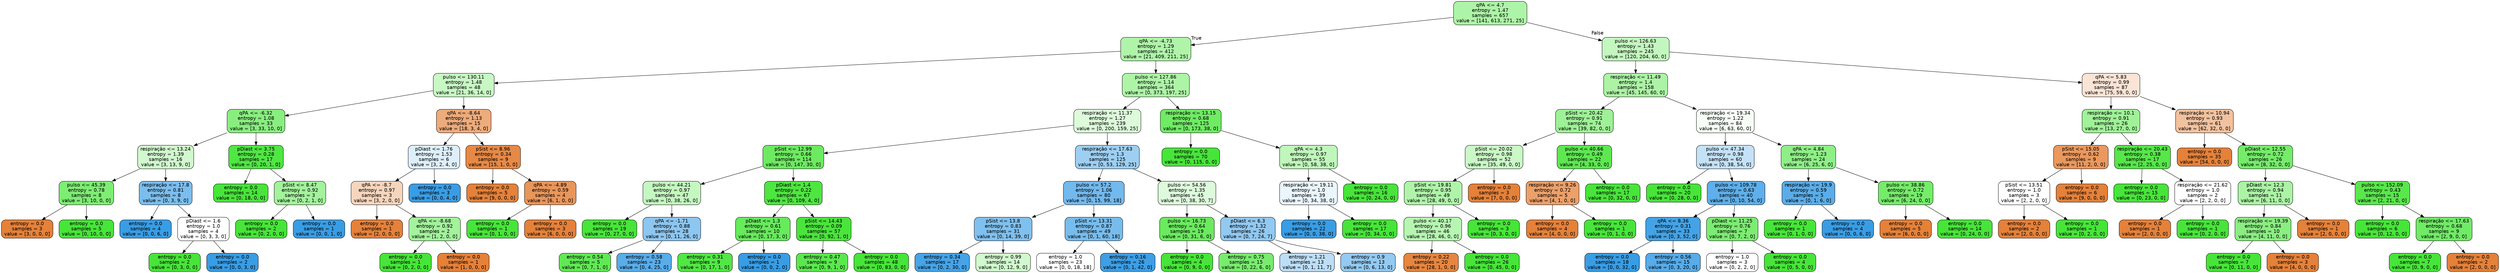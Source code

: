 digraph Tree {
node [shape=box, style="filled, rounded", color="black", fontname="helvetica"] ;
edge [fontname="helvetica"] ;
0 [label="qPA <= 4.7\nentropy = 1.47\nsamples = 657\nvalue = [141, 613, 271, 25]", fillcolor="#aef4a8"] ;
1 [label="qPA <= -4.73\nentropy = 1.29\nsamples = 412\nvalue = [21, 409, 211, 25]", fillcolor="#aff4a9"] ;
0 -> 1 [labeldistance=2.5, labelangle=45, headlabel="True"] ;
2 [label="pulso <= 130.11\nentropy = 1.48\nsamples = 48\nvalue = [21, 36, 14, 0]", fillcolor="#c8f7c4"] ;
1 -> 2 ;
3 [label="qPA <= -6.32\nentropy = 1.08\nsamples = 33\nvalue = [3, 33, 10, 0]", fillcolor="#89ee80"] ;
2 -> 3 ;
4 [label="respiração <= 13.24\nentropy = 1.39\nsamples = 16\nvalue = [3, 13, 9, 0]", fillcolor="#d1f8ce"] ;
3 -> 4 ;
5 [label="pulso <= 45.39\nentropy = 0.78\nsamples = 8\nvalue = [3, 10, 0, 0]", fillcolor="#7eed74"] ;
4 -> 5 ;
6 [label="entropy = 0.0\nsamples = 3\nvalue = [3, 0, 0, 0]", fillcolor="#e58139"] ;
5 -> 6 ;
7 [label="entropy = 0.0\nsamples = 5\nvalue = [0, 10, 0, 0]", fillcolor="#47e539"] ;
5 -> 7 ;
8 [label="respiração <= 17.8\nentropy = 0.81\nsamples = 8\nvalue = [0, 3, 9, 0]", fillcolor="#7bbeee"] ;
4 -> 8 ;
9 [label="entropy = 0.0\nsamples = 4\nvalue = [0, 0, 6, 0]", fillcolor="#399de5"] ;
8 -> 9 ;
10 [label="pDiast <= 1.6\nentropy = 1.0\nsamples = 4\nvalue = [0, 3, 3, 0]", fillcolor="#ffffff"] ;
8 -> 10 ;
11 [label="entropy = 0.0\nsamples = 2\nvalue = [0, 3, 0, 0]", fillcolor="#47e539"] ;
10 -> 11 ;
12 [label="entropy = 0.0\nsamples = 2\nvalue = [0, 0, 3, 0]", fillcolor="#399de5"] ;
10 -> 12 ;
13 [label="pDiast <= 3.75\nentropy = 0.28\nsamples = 17\nvalue = [0, 20, 1, 0]", fillcolor="#50e643"] ;
3 -> 13 ;
14 [label="entropy = 0.0\nsamples = 14\nvalue = [0, 18, 0, 0]", fillcolor="#47e539"] ;
13 -> 14 ;
15 [label="pSist <= 8.47\nentropy = 0.92\nsamples = 3\nvalue = [0, 2, 1, 0]", fillcolor="#a3f29c"] ;
13 -> 15 ;
16 [label="entropy = 0.0\nsamples = 2\nvalue = [0, 2, 0, 0]", fillcolor="#47e539"] ;
15 -> 16 ;
17 [label="entropy = 0.0\nsamples = 1\nvalue = [0, 0, 1, 0]", fillcolor="#399de5"] ;
15 -> 17 ;
18 [label="qPA <= -8.64\nentropy = 1.13\nsamples = 15\nvalue = [18, 3, 4, 0]", fillcolor="#eeab7b"] ;
2 -> 18 ;
19 [label="pDiast <= 1.76\nentropy = 1.53\nsamples = 6\nvalue = [3, 2, 4, 0]", fillcolor="#deeffb"] ;
18 -> 19 ;
20 [label="qPA <= -8.7\nentropy = 0.97\nsamples = 3\nvalue = [3, 2, 0, 0]", fillcolor="#f6d5bd"] ;
19 -> 20 ;
21 [label="entropy = 0.0\nsamples = 1\nvalue = [2, 0, 0, 0]", fillcolor="#e58139"] ;
20 -> 21 ;
22 [label="qPA <= -8.68\nentropy = 0.92\nsamples = 2\nvalue = [1, 2, 0, 0]", fillcolor="#a3f29c"] ;
20 -> 22 ;
23 [label="entropy = 0.0\nsamples = 1\nvalue = [0, 2, 0, 0]", fillcolor="#47e539"] ;
22 -> 23 ;
24 [label="entropy = 0.0\nsamples = 1\nvalue = [1, 0, 0, 0]", fillcolor="#e58139"] ;
22 -> 24 ;
25 [label="entropy = 0.0\nsamples = 3\nvalue = [0, 0, 4, 0]", fillcolor="#399de5"] ;
19 -> 25 ;
26 [label="pSist <= 8.96\nentropy = 0.34\nsamples = 9\nvalue = [15, 1, 0, 0]", fillcolor="#e78946"] ;
18 -> 26 ;
27 [label="entropy = 0.0\nsamples = 5\nvalue = [9, 0, 0, 0]", fillcolor="#e58139"] ;
26 -> 27 ;
28 [label="qPA <= -4.89\nentropy = 0.59\nsamples = 4\nvalue = [6, 1, 0, 0]", fillcolor="#e9965a"] ;
26 -> 28 ;
29 [label="entropy = 0.0\nsamples = 1\nvalue = [0, 1, 0, 0]", fillcolor="#47e539"] ;
28 -> 29 ;
30 [label="entropy = 0.0\nsamples = 3\nvalue = [6, 0, 0, 0]", fillcolor="#e58139"] ;
28 -> 30 ;
31 [label="pulso <= 127.86\nentropy = 1.14\nsamples = 364\nvalue = [0, 373, 197, 25]", fillcolor="#aef4a7"] ;
1 -> 31 ;
32 [label="respiração <= 11.37\nentropy = 1.27\nsamples = 239\nvalue = [0, 200, 159, 25]", fillcolor="#ddfadb"] ;
31 -> 32 ;
33 [label="pSist <= 12.99\nentropy = 0.66\nsamples = 114\nvalue = [0, 147, 30, 0]", fillcolor="#6dea61"] ;
32 -> 33 ;
34 [label="pulso <= 44.21\nentropy = 0.97\nsamples = 47\nvalue = [0, 38, 26, 0]", fillcolor="#c5f7c0"] ;
33 -> 34 ;
35 [label="entropy = 0.0\nsamples = 19\nvalue = [0, 27, 0, 0]", fillcolor="#47e539"] ;
34 -> 35 ;
36 [label="qPA <= -1.71\nentropy = 0.88\nsamples = 28\nvalue = [0, 11, 26, 0]", fillcolor="#8dc6f0"] ;
34 -> 36 ;
37 [label="entropy = 0.54\nsamples = 5\nvalue = [0, 7, 1, 0]", fillcolor="#61e955"] ;
36 -> 37 ;
38 [label="entropy = 0.58\nsamples = 23\nvalue = [0, 4, 25, 0]", fillcolor="#59ade9"] ;
36 -> 38 ;
39 [label="pDiast <= 1.4\nentropy = 0.22\nsamples = 67\nvalue = [0, 109, 4, 0]", fillcolor="#4ee640"] ;
33 -> 39 ;
40 [label="pDiast <= 1.3\nentropy = 0.61\nsamples = 10\nvalue = [0, 17, 3, 0]", fillcolor="#67ea5c"] ;
39 -> 40 ;
41 [label="entropy = 0.31\nsamples = 9\nvalue = [0, 17, 1, 0]", fillcolor="#52e745"] ;
40 -> 41 ;
42 [label="entropy = 0.0\nsamples = 1\nvalue = [0, 0, 2, 0]", fillcolor="#399de5"] ;
40 -> 42 ;
43 [label="pSist <= 14.43\nentropy = 0.09\nsamples = 57\nvalue = [0, 92, 1, 0]", fillcolor="#49e53b"] ;
39 -> 43 ;
44 [label="entropy = 0.47\nsamples = 9\nvalue = [0, 9, 1, 0]", fillcolor="#5be84f"] ;
43 -> 44 ;
45 [label="entropy = 0.0\nsamples = 48\nvalue = [0, 83, 0, 0]", fillcolor="#47e539"] ;
43 -> 45 ;
46 [label="respiração <= 17.63\nentropy = 1.3\nsamples = 125\nvalue = [0, 53, 129, 25]", fillcolor="#9dcff2"] ;
32 -> 46 ;
47 [label="pulso <= 57.2\nentropy = 1.06\nsamples = 80\nvalue = [0, 15, 99, 18]", fillcolor="#72b9ed"] ;
46 -> 47 ;
48 [label="pSist <= 13.8\nentropy = 0.83\nsamples = 31\nvalue = [0, 14, 39, 0]", fillcolor="#80c0ee"] ;
47 -> 48 ;
49 [label="entropy = 0.34\nsamples = 17\nvalue = [0, 2, 30, 0]", fillcolor="#46a4e7"] ;
48 -> 49 ;
50 [label="entropy = 0.99\nsamples = 14\nvalue = [0, 12, 9, 0]", fillcolor="#d1f8ce"] ;
48 -> 50 ;
51 [label="pSist <= 13.31\nentropy = 0.87\nsamples = 49\nvalue = [0, 1, 60, 18]", fillcolor="#77bced"] ;
47 -> 51 ;
52 [label="entropy = 1.0\nsamples = 23\nvalue = [0, 0, 18, 18]", fillcolor="#ffffff"] ;
51 -> 52 ;
53 [label="entropy = 0.16\nsamples = 26\nvalue = [0, 1, 42, 0]", fillcolor="#3e9fe6"] ;
51 -> 53 ;
54 [label="pulso <= 54.56\nentropy = 1.35\nsamples = 45\nvalue = [0, 38, 30, 7]", fillcolor="#defadc"] ;
46 -> 54 ;
55 [label="pulso <= 16.73\nentropy = 0.64\nsamples = 19\nvalue = [0, 31, 6, 0]", fillcolor="#6bea5f"] ;
54 -> 55 ;
56 [label="entropy = 0.0\nsamples = 4\nvalue = [0, 9, 0, 0]", fillcolor="#47e539"] ;
55 -> 56 ;
57 [label="entropy = 0.75\nsamples = 15\nvalue = [0, 22, 6, 0]", fillcolor="#79ec6f"] ;
55 -> 57 ;
58 [label="pDiast <= 6.3\nentropy = 1.32\nsamples = 26\nvalue = [0, 7, 24, 7]", fillcolor="#92c9f1"] ;
54 -> 58 ;
59 [label="entropy = 1.21\nsamples = 13\nvalue = [0, 1, 11, 7]", fillcolor="#bddef6"] ;
58 -> 59 ;
60 [label="entropy = 0.9\nsamples = 13\nvalue = [0, 6, 13, 0]", fillcolor="#94caf1"] ;
58 -> 60 ;
61 [label="respiração <= 13.15\nentropy = 0.68\nsamples = 125\nvalue = [0, 173, 38, 0]", fillcolor="#6feb64"] ;
31 -> 61 ;
62 [label="entropy = 0.0\nsamples = 70\nvalue = [0, 115, 0, 0]", fillcolor="#47e539"] ;
61 -> 62 ;
63 [label="qPA <= 4.3\nentropy = 0.97\nsamples = 55\nvalue = [0, 58, 38, 0]", fillcolor="#c0f6bb"] ;
61 -> 63 ;
64 [label="respiração <= 19.11\nentropy = 1.0\nsamples = 39\nvalue = [0, 34, 38, 0]", fillcolor="#eaf5fc"] ;
63 -> 64 ;
65 [label="entropy = 0.0\nsamples = 22\nvalue = [0, 0, 38, 0]", fillcolor="#399de5"] ;
64 -> 65 ;
66 [label="entropy = 0.0\nsamples = 17\nvalue = [0, 34, 0, 0]", fillcolor="#47e539"] ;
64 -> 66 ;
67 [label="entropy = 0.0\nsamples = 16\nvalue = [0, 24, 0, 0]", fillcolor="#47e539"] ;
63 -> 67 ;
68 [label="pulso <= 126.63\nentropy = 1.43\nsamples = 245\nvalue = [120, 204, 60, 0]", fillcolor="#c4f7c0"] ;
0 -> 68 [labeldistance=2.5, labelangle=-45, headlabel="False"] ;
69 [label="respiração <= 11.49\nentropy = 1.4\nsamples = 158\nvalue = [45, 145, 60, 0]", fillcolor="#adf3a6"] ;
68 -> 69 ;
70 [label="pSist <= 20.42\nentropy = 0.91\nsamples = 74\nvalue = [39, 82, 0, 0]", fillcolor="#9ff197"] ;
69 -> 70 ;
71 [label="pSist <= 20.02\nentropy = 0.98\nsamples = 52\nvalue = [35, 49, 0, 0]", fillcolor="#caf8c6"] ;
70 -> 71 ;
72 [label="pSist <= 19.81\nentropy = 0.95\nsamples = 49\nvalue = [28, 49, 0, 0]", fillcolor="#b0f4aa"] ;
71 -> 72 ;
73 [label="pulso <= 40.17\nentropy = 0.96\nsamples = 46\nvalue = [28, 46, 0, 0]", fillcolor="#b7f5b2"] ;
72 -> 73 ;
74 [label="entropy = 0.22\nsamples = 20\nvalue = [28, 1, 0, 0]", fillcolor="#e68640"] ;
73 -> 74 ;
75 [label="entropy = 0.0\nsamples = 26\nvalue = [0, 45, 0, 0]", fillcolor="#47e539"] ;
73 -> 75 ;
76 [label="entropy = 0.0\nsamples = 3\nvalue = [0, 3, 0, 0]", fillcolor="#47e539"] ;
72 -> 76 ;
77 [label="entropy = 0.0\nsamples = 3\nvalue = [7, 0, 0, 0]", fillcolor="#e58139"] ;
71 -> 77 ;
78 [label="pulso <= 40.66\nentropy = 0.49\nsamples = 22\nvalue = [4, 33, 0, 0]", fillcolor="#5de851"] ;
70 -> 78 ;
79 [label="respiração <= 9.26\nentropy = 0.72\nsamples = 5\nvalue = [4, 1, 0, 0]", fillcolor="#eca06a"] ;
78 -> 79 ;
80 [label="entropy = 0.0\nsamples = 4\nvalue = [4, 0, 0, 0]", fillcolor="#e58139"] ;
79 -> 80 ;
81 [label="entropy = 0.0\nsamples = 1\nvalue = [0, 1, 0, 0]", fillcolor="#47e539"] ;
79 -> 81 ;
82 [label="entropy = 0.0\nsamples = 17\nvalue = [0, 32, 0, 0]", fillcolor="#47e539"] ;
78 -> 82 ;
83 [label="respiração <= 19.34\nentropy = 1.22\nsamples = 84\nvalue = [6, 63, 60, 0]", fillcolor="#f7fef6"] ;
69 -> 83 ;
84 [label="pulso <= 47.34\nentropy = 0.98\nsamples = 60\nvalue = [0, 38, 54, 0]", fillcolor="#c4e2f7"] ;
83 -> 84 ;
85 [label="entropy = 0.0\nsamples = 20\nvalue = [0, 28, 0, 0]", fillcolor="#47e539"] ;
84 -> 85 ;
86 [label="pulso <= 109.78\nentropy = 0.63\nsamples = 40\nvalue = [0, 10, 54, 0]", fillcolor="#5eafea"] ;
84 -> 86 ;
87 [label="qPA <= 8.36\nentropy = 0.31\nsamples = 33\nvalue = [0, 3, 52, 0]", fillcolor="#44a3e6"] ;
86 -> 87 ;
88 [label="entropy = 0.0\nsamples = 18\nvalue = [0, 0, 32, 0]", fillcolor="#399de5"] ;
87 -> 88 ;
89 [label="entropy = 0.56\nsamples = 15\nvalue = [0, 3, 20, 0]", fillcolor="#57ace9"] ;
87 -> 89 ;
90 [label="pDiast <= 11.25\nentropy = 0.76\nsamples = 7\nvalue = [0, 7, 2, 0]", fillcolor="#7cec72"] ;
86 -> 90 ;
91 [label="entropy = 1.0\nsamples = 3\nvalue = [0, 2, 2, 0]", fillcolor="#ffffff"] ;
90 -> 91 ;
92 [label="entropy = 0.0\nsamples = 4\nvalue = [0, 5, 0, 0]", fillcolor="#47e539"] ;
90 -> 92 ;
93 [label="qPA <= 4.84\nentropy = 1.23\nsamples = 24\nvalue = [6, 25, 6, 0]", fillcolor="#8eef86"] ;
83 -> 93 ;
94 [label="respiração <= 19.9\nentropy = 0.59\nsamples = 5\nvalue = [0, 1, 6, 0]", fillcolor="#5aade9"] ;
93 -> 94 ;
95 [label="entropy = 0.0\nsamples = 1\nvalue = [0, 1, 0, 0]", fillcolor="#47e539"] ;
94 -> 95 ;
96 [label="entropy = 0.0\nsamples = 4\nvalue = [0, 0, 6, 0]", fillcolor="#399de5"] ;
94 -> 96 ;
97 [label="pulso <= 38.86\nentropy = 0.72\nsamples = 19\nvalue = [6, 24, 0, 0]", fillcolor="#75ec6a"] ;
93 -> 97 ;
98 [label="entropy = 0.0\nsamples = 5\nvalue = [6, 0, 0, 0]", fillcolor="#e58139"] ;
97 -> 98 ;
99 [label="entropy = 0.0\nsamples = 14\nvalue = [0, 24, 0, 0]", fillcolor="#47e539"] ;
97 -> 99 ;
100 [label="qPA <= 5.83\nentropy = 0.99\nsamples = 87\nvalue = [75, 59, 0, 0]", fillcolor="#f9e4d5"] ;
68 -> 100 ;
101 [label="respiração <= 10.1\nentropy = 0.91\nsamples = 26\nvalue = [13, 27, 0, 0]", fillcolor="#a0f298"] ;
100 -> 101 ;
102 [label="pSist <= 15.05\nentropy = 0.62\nsamples = 9\nvalue = [11, 2, 0, 0]", fillcolor="#ea985d"] ;
101 -> 102 ;
103 [label="pSist <= 13.51\nentropy = 1.0\nsamples = 3\nvalue = [2, 2, 0, 0]", fillcolor="#ffffff"] ;
102 -> 103 ;
104 [label="entropy = 0.0\nsamples = 2\nvalue = [2, 0, 0, 0]", fillcolor="#e58139"] ;
103 -> 104 ;
105 [label="entropy = 0.0\nsamples = 1\nvalue = [0, 2, 0, 0]", fillcolor="#47e539"] ;
103 -> 105 ;
106 [label="entropy = 0.0\nsamples = 6\nvalue = [9, 0, 0, 0]", fillcolor="#e58139"] ;
102 -> 106 ;
107 [label="respiração <= 20.43\nentropy = 0.38\nsamples = 17\nvalue = [2, 25, 0, 0]", fillcolor="#56e749"] ;
101 -> 107 ;
108 [label="entropy = 0.0\nsamples = 15\nvalue = [0, 23, 0, 0]", fillcolor="#47e539"] ;
107 -> 108 ;
109 [label="respiração <= 21.62\nentropy = 1.0\nsamples = 2\nvalue = [2, 2, 0, 0]", fillcolor="#ffffff"] ;
107 -> 109 ;
110 [label="entropy = 0.0\nsamples = 1\nvalue = [2, 0, 0, 0]", fillcolor="#e58139"] ;
109 -> 110 ;
111 [label="entropy = 0.0\nsamples = 1\nvalue = [0, 2, 0, 0]", fillcolor="#47e539"] ;
109 -> 111 ;
112 [label="respiração <= 10.94\nentropy = 0.93\nsamples = 61\nvalue = [62, 32, 0, 0]", fillcolor="#f2c29f"] ;
100 -> 112 ;
113 [label="entropy = 0.0\nsamples = 35\nvalue = [54, 0, 0, 0]", fillcolor="#e58139"] ;
112 -> 113 ;
114 [label="pDiast <= 12.55\nentropy = 0.72\nsamples = 26\nvalue = [8, 32, 0, 0]", fillcolor="#75ec6a"] ;
112 -> 114 ;
115 [label="pDiast <= 12.3\nentropy = 0.94\nsamples = 11\nvalue = [6, 11, 0, 0]", fillcolor="#abf3a5"] ;
114 -> 115 ;
116 [label="respiração <= 19.39\nentropy = 0.84\nsamples = 10\nvalue = [4, 11, 0, 0]", fillcolor="#8aee81"] ;
115 -> 116 ;
117 [label="entropy = 0.0\nsamples = 7\nvalue = [0, 11, 0, 0]", fillcolor="#47e539"] ;
116 -> 117 ;
118 [label="entropy = 0.0\nsamples = 3\nvalue = [4, 0, 0, 0]", fillcolor="#e58139"] ;
116 -> 118 ;
119 [label="entropy = 0.0\nsamples = 1\nvalue = [2, 0, 0, 0]", fillcolor="#e58139"] ;
115 -> 119 ;
120 [label="pulso <= 152.09\nentropy = 0.43\nsamples = 15\nvalue = [2, 21, 0, 0]", fillcolor="#59e74c"] ;
114 -> 120 ;
121 [label="entropy = 0.0\nsamples = 6\nvalue = [0, 12, 0, 0]", fillcolor="#47e539"] ;
120 -> 121 ;
122 [label="respiração <= 17.63\nentropy = 0.68\nsamples = 9\nvalue = [2, 9, 0, 0]", fillcolor="#70eb65"] ;
120 -> 122 ;
123 [label="entropy = 0.0\nsamples = 7\nvalue = [0, 9, 0, 0]", fillcolor="#47e539"] ;
122 -> 123 ;
124 [label="entropy = 0.0\nsamples = 2\nvalue = [2, 0, 0, 0]", fillcolor="#e58139"] ;
122 -> 124 ;
}